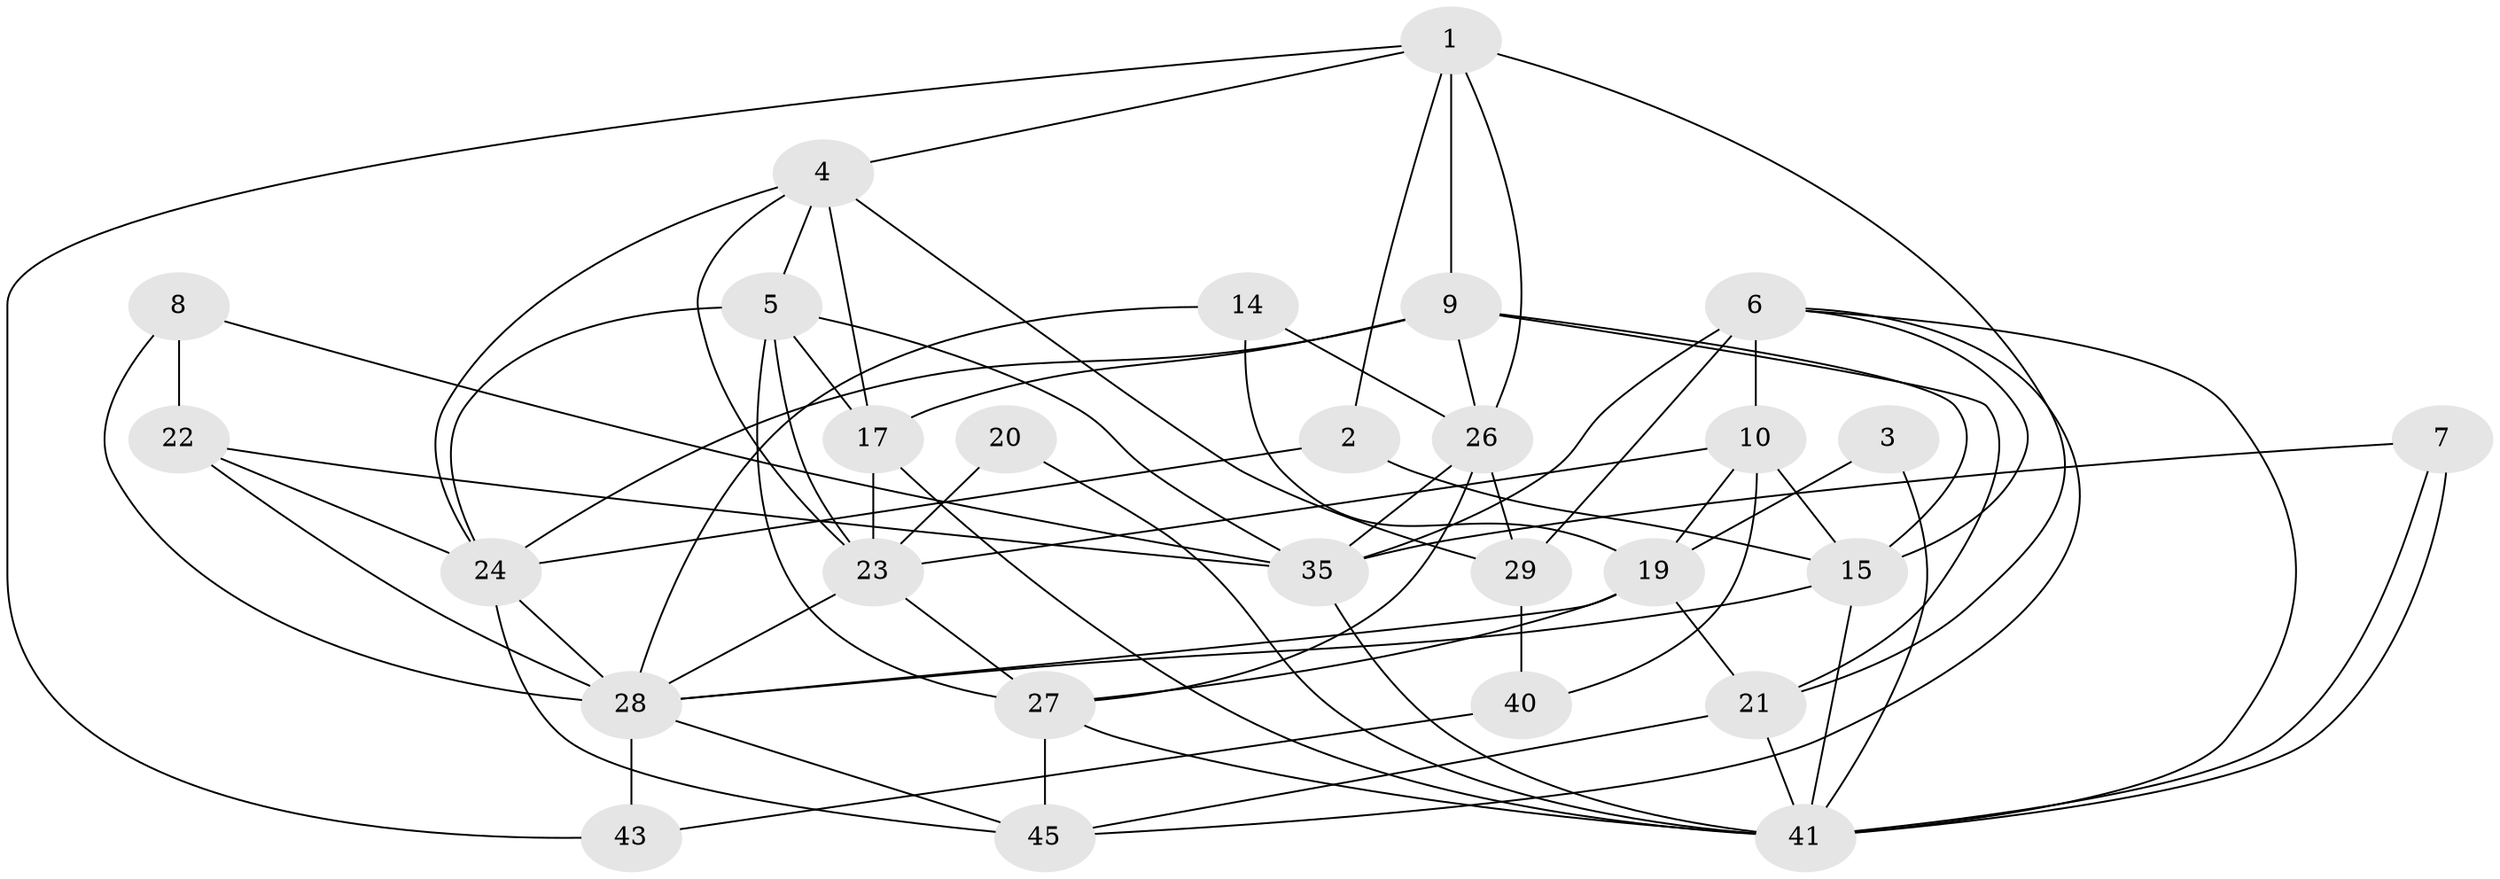 // original degree distribution, {6: 0.04, 3: 0.24, 2: 0.08, 4: 0.4, 5: 0.2, 7: 0.04}
// Generated by graph-tools (version 1.1) at 2025/42/03/06/25 10:42:01]
// undirected, 28 vertices, 72 edges
graph export_dot {
graph [start="1"]
  node [color=gray90,style=filled];
  1 [super="+48"];
  2 [super="+12"];
  3;
  4 [super="+25"];
  5 [super="+11"];
  6 [super="+13"];
  7;
  8;
  9 [super="+36"];
  10 [super="+16"];
  14 [super="+31"];
  15 [super="+18"];
  17 [super="+30"];
  19 [super="+32"];
  20;
  21 [super="+39"];
  22 [super="+49"];
  23 [super="+34"];
  24 [super="+33"];
  26 [super="+37"];
  27 [super="+44"];
  28 [super="+38"];
  29 [super="+46"];
  35 [super="+42"];
  40;
  41 [super="+50"];
  43;
  45 [super="+47"];
  1 -- 21;
  1 -- 43;
  1 -- 2;
  1 -- 26 [weight=2];
  1 -- 4;
  1 -- 9;
  2 -- 15;
  2 -- 24;
  3 -- 41;
  3 -- 19;
  4 -- 23;
  4 -- 29;
  4 -- 24;
  4 -- 5;
  4 -- 17;
  5 -- 35;
  5 -- 23;
  5 -- 24;
  5 -- 17;
  5 -- 27;
  6 -- 29 [weight=2];
  6 -- 41;
  6 -- 10;
  6 -- 15;
  6 -- 35;
  6 -- 45;
  7 -- 41;
  7 -- 41;
  7 -- 35;
  8 -- 22 [weight=2];
  8 -- 28 [weight=2];
  8 -- 35;
  9 -- 26;
  9 -- 24;
  9 -- 15;
  9 -- 21;
  9 -- 17;
  10 -- 40;
  10 -- 23;
  10 -- 15;
  10 -- 19;
  14 -- 26;
  14 -- 19;
  14 -- 28 [weight=2];
  15 -- 28;
  15 -- 41;
  17 -- 41;
  17 -- 23;
  19 -- 28;
  19 -- 27;
  19 -- 21;
  20 -- 23;
  20 -- 41;
  21 -- 45;
  21 -- 41;
  22 -- 28;
  22 -- 35;
  22 -- 24;
  23 -- 27;
  23 -- 28;
  24 -- 45;
  24 -- 28;
  26 -- 27;
  26 -- 35;
  26 -- 29;
  27 -- 45;
  27 -- 41;
  28 -- 43;
  28 -- 45;
  29 -- 40;
  35 -- 41;
  40 -- 43;
}
